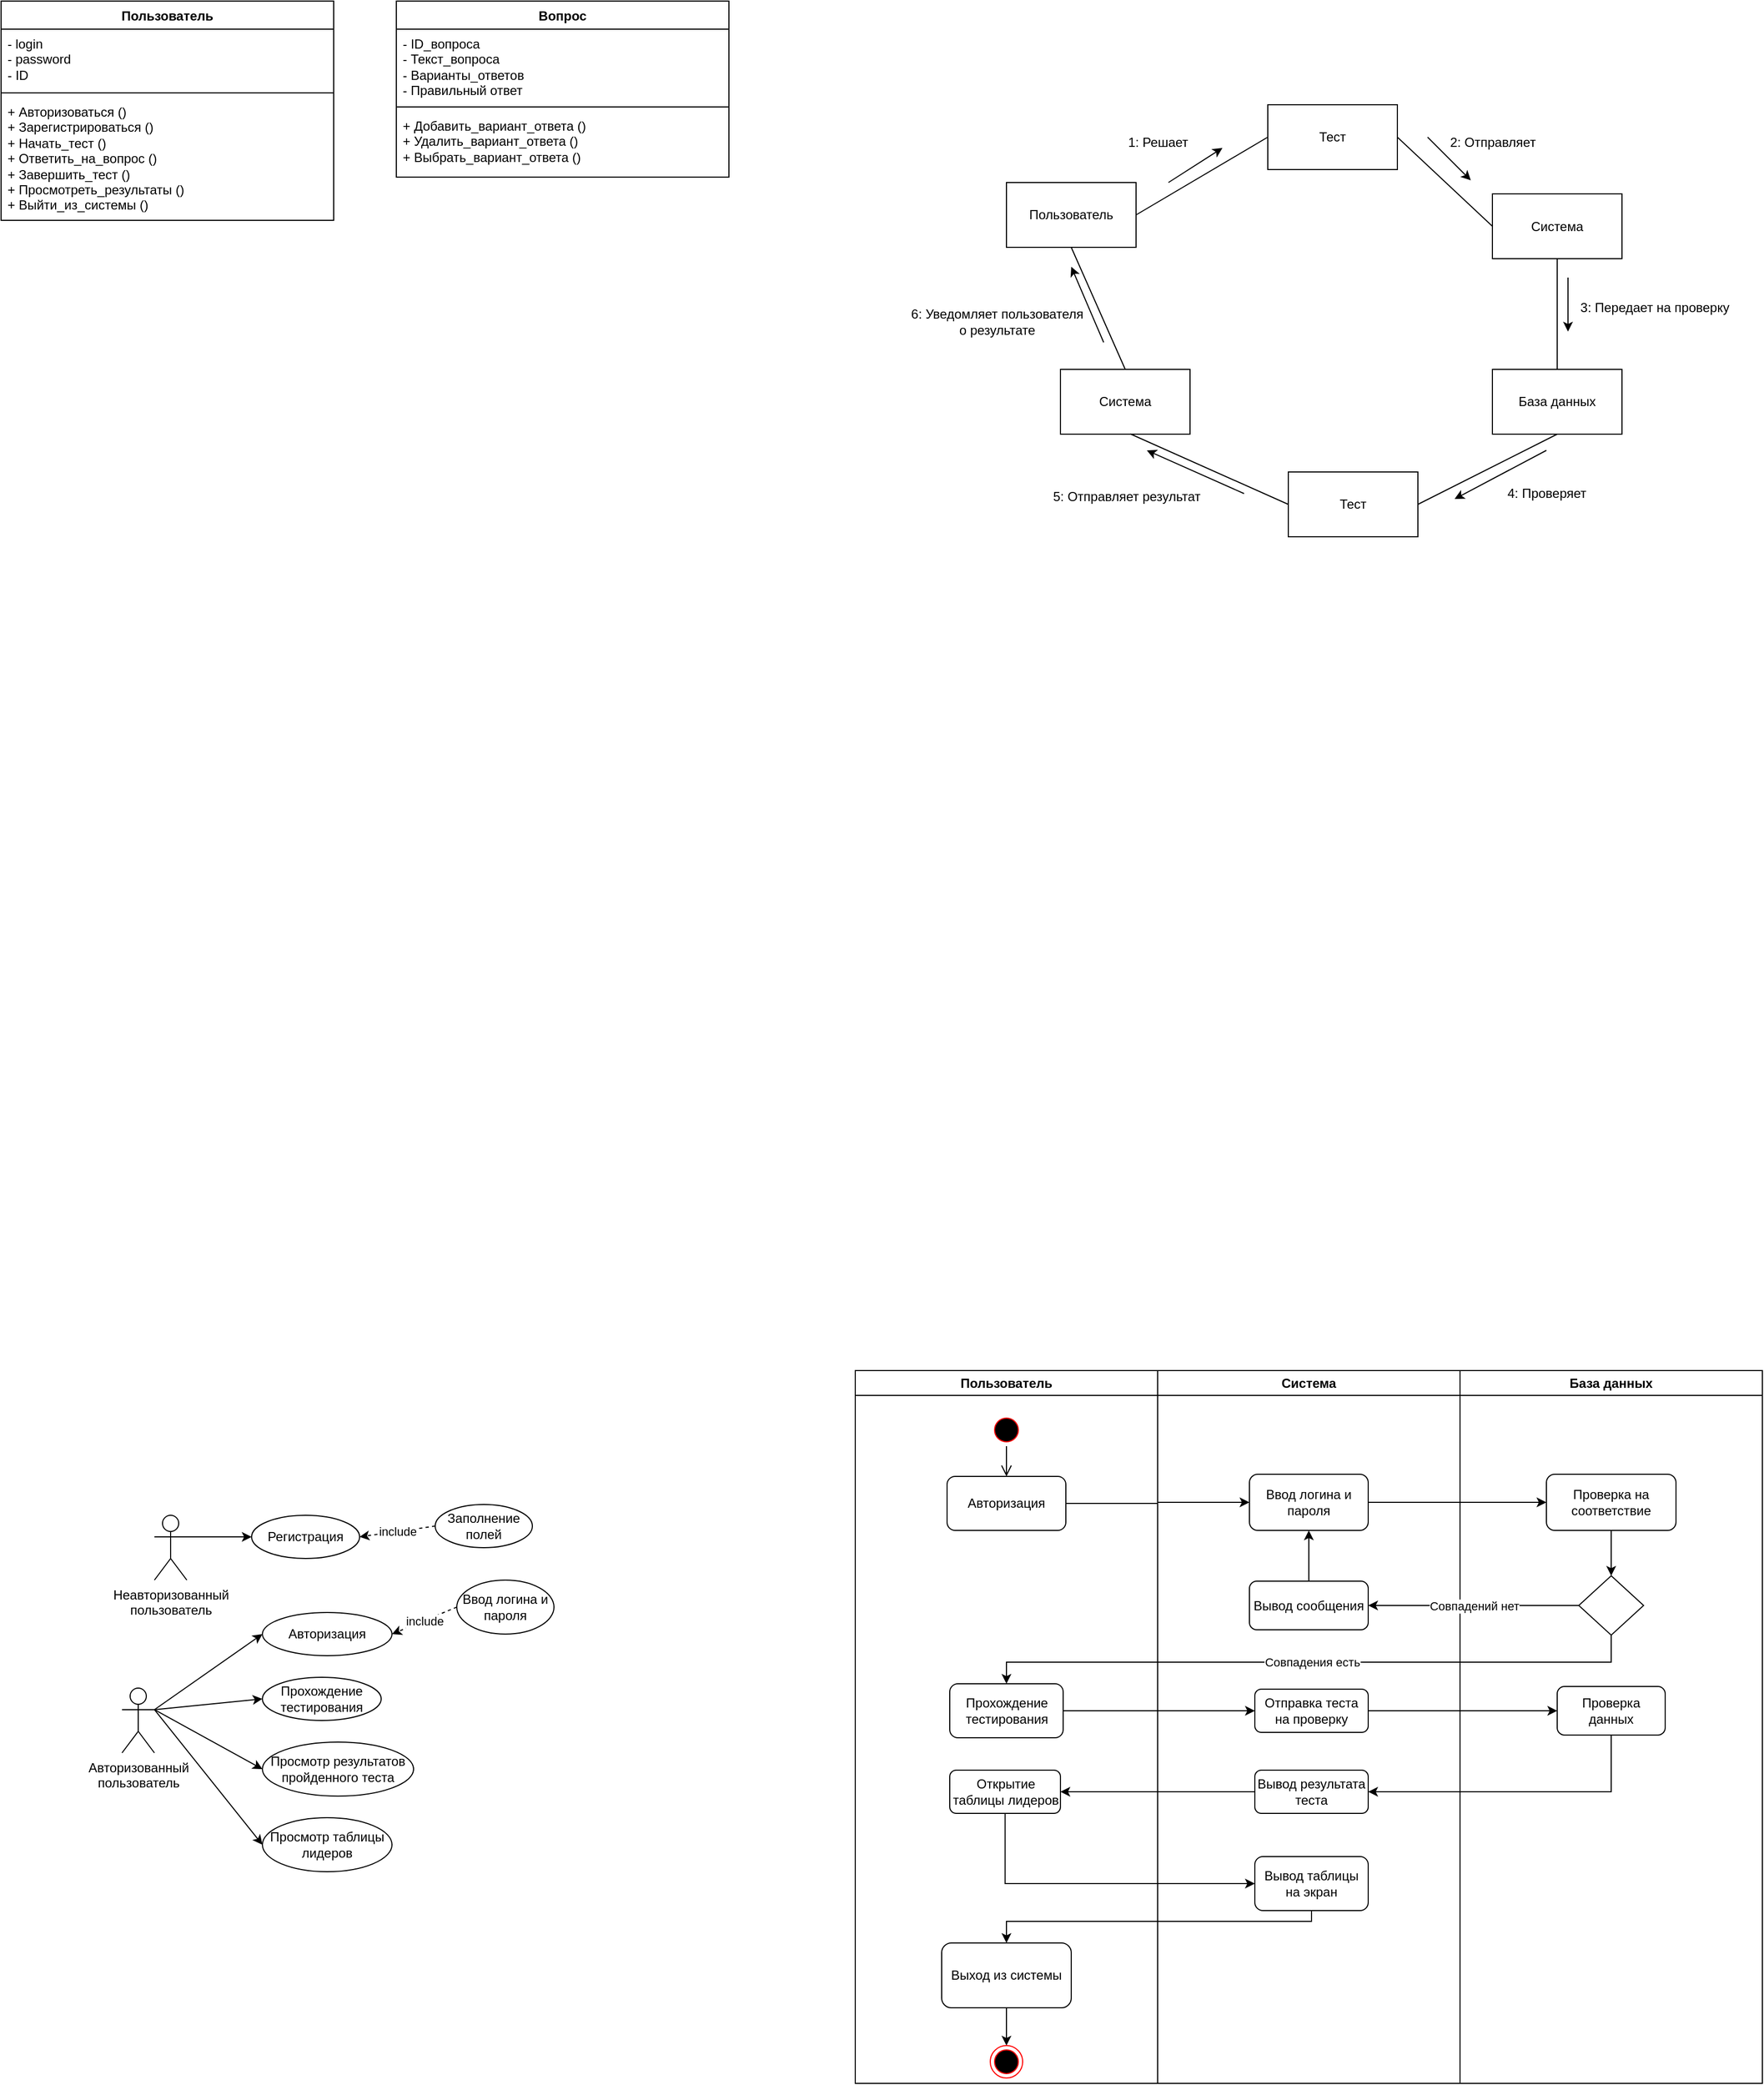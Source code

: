 <mxfile version="26.1.0">
  <diagram name="Страница — 1" id="YVIn6Rrw_dK8ASXMHT1D">
    <mxGraphModel dx="1306" dy="1803" grid="0" gridSize="10" guides="1" tooltips="1" connect="1" arrows="1" fold="1" page="1" pageScale="1" pageWidth="827" pageHeight="1169" math="0" shadow="0">
      <root>
        <mxCell id="0" />
        <mxCell id="1" parent="0" />
        <mxCell id="14NZOn9xJIZSvei-lq5d-1" value="Авторизованный&lt;div&gt;пользователь&lt;/div&gt;" style="shape=umlActor;verticalLabelPosition=bottom;verticalAlign=top;html=1;outlineConnect=0;" vertex="1" parent="1">
          <mxGeometry x="130" y="420" width="30" height="60" as="geometry" />
        </mxCell>
        <mxCell id="14NZOn9xJIZSvei-lq5d-3" value="Неавторизованный&lt;div&gt;пользователь&lt;/div&gt;" style="shape=umlActor;verticalLabelPosition=bottom;verticalAlign=top;html=1;outlineConnect=0;" vertex="1" parent="1">
          <mxGeometry x="160" y="260" width="30" height="60" as="geometry" />
        </mxCell>
        <mxCell id="14NZOn9xJIZSvei-lq5d-4" value="Регистрация" style="ellipse;whiteSpace=wrap;html=1;" vertex="1" parent="1">
          <mxGeometry x="250" y="260" width="100" height="40" as="geometry" />
        </mxCell>
        <mxCell id="14NZOn9xJIZSvei-lq5d-6" value="" style="endArrow=classic;html=1;rounded=0;exitX=1;exitY=0.333;exitDx=0;exitDy=0;exitPerimeter=0;entryX=0;entryY=0.5;entryDx=0;entryDy=0;" edge="1" parent="1" source="14NZOn9xJIZSvei-lq5d-3" target="14NZOn9xJIZSvei-lq5d-4">
          <mxGeometry width="50" height="50" relative="1" as="geometry">
            <mxPoint x="370" y="430" as="sourcePoint" />
            <mxPoint x="420" y="380" as="targetPoint" />
          </mxGeometry>
        </mxCell>
        <mxCell id="14NZOn9xJIZSvei-lq5d-9" value="Прохождение тестирования" style="ellipse;whiteSpace=wrap;html=1;" vertex="1" parent="1">
          <mxGeometry x="260" y="410" width="110" height="40" as="geometry" />
        </mxCell>
        <mxCell id="14NZOn9xJIZSvei-lq5d-10" value="" style="endArrow=classic;html=1;rounded=0;exitX=1;exitY=0.333;exitDx=0;exitDy=0;exitPerimeter=0;entryX=0;entryY=0.5;entryDx=0;entryDy=0;" edge="1" parent="1" source="14NZOn9xJIZSvei-lq5d-1" target="14NZOn9xJIZSvei-lq5d-9">
          <mxGeometry width="50" height="50" relative="1" as="geometry">
            <mxPoint x="370" y="430" as="sourcePoint" />
            <mxPoint x="420" y="380" as="targetPoint" />
          </mxGeometry>
        </mxCell>
        <mxCell id="14NZOn9xJIZSvei-lq5d-11" value="Просмотр таблицы лидеров" style="ellipse;whiteSpace=wrap;html=1;" vertex="1" parent="1">
          <mxGeometry x="260" y="540" width="120" height="50" as="geometry" />
        </mxCell>
        <mxCell id="14NZOn9xJIZSvei-lq5d-12" value="" style="endArrow=classic;html=1;rounded=0;exitX=1;exitY=0.333;exitDx=0;exitDy=0;exitPerimeter=0;entryX=0;entryY=0.5;entryDx=0;entryDy=0;" edge="1" parent="1" source="14NZOn9xJIZSvei-lq5d-1" target="14NZOn9xJIZSvei-lq5d-11">
          <mxGeometry width="50" height="50" relative="1" as="geometry">
            <mxPoint x="370" y="430" as="sourcePoint" />
            <mxPoint x="420" y="380" as="targetPoint" />
          </mxGeometry>
        </mxCell>
        <mxCell id="14NZOn9xJIZSvei-lq5d-13" value="Просмотр результатов пройденного теста" style="ellipse;whiteSpace=wrap;html=1;" vertex="1" parent="1">
          <mxGeometry x="260" y="470" width="140" height="50" as="geometry" />
        </mxCell>
        <mxCell id="14NZOn9xJIZSvei-lq5d-14" value="" style="endArrow=classic;html=1;rounded=0;exitX=1;exitY=0.333;exitDx=0;exitDy=0;exitPerimeter=0;entryX=0;entryY=0.5;entryDx=0;entryDy=0;" edge="1" parent="1" source="14NZOn9xJIZSvei-lq5d-1" target="14NZOn9xJIZSvei-lq5d-13">
          <mxGeometry width="50" height="50" relative="1" as="geometry">
            <mxPoint x="370" y="430" as="sourcePoint" />
            <mxPoint x="420" y="380" as="targetPoint" />
          </mxGeometry>
        </mxCell>
        <mxCell id="14NZOn9xJIZSvei-lq5d-15" value="Авторизация" style="ellipse;whiteSpace=wrap;html=1;" vertex="1" parent="1">
          <mxGeometry x="260" y="350" width="120" height="40" as="geometry" />
        </mxCell>
        <mxCell id="14NZOn9xJIZSvei-lq5d-16" value="" style="endArrow=classic;html=1;rounded=0;exitX=1;exitY=0.333;exitDx=0;exitDy=0;exitPerimeter=0;entryX=0;entryY=0.5;entryDx=0;entryDy=0;" edge="1" parent="1" source="14NZOn9xJIZSvei-lq5d-1" target="14NZOn9xJIZSvei-lq5d-15">
          <mxGeometry width="50" height="50" relative="1" as="geometry">
            <mxPoint x="310" y="420" as="sourcePoint" />
            <mxPoint x="360" y="370" as="targetPoint" />
          </mxGeometry>
        </mxCell>
        <mxCell id="14NZOn9xJIZSvei-lq5d-17" value="include" style="endArrow=classic;html=1;rounded=0;entryX=1;entryY=0.5;entryDx=0;entryDy=0;exitX=0;exitY=0.5;exitDx=0;exitDy=0;dashed=1;" edge="1" parent="1" source="14NZOn9xJIZSvei-lq5d-18" target="14NZOn9xJIZSvei-lq5d-4">
          <mxGeometry width="50" height="50" relative="1" as="geometry">
            <mxPoint x="310" y="420" as="sourcePoint" />
            <mxPoint x="360" y="370" as="targetPoint" />
          </mxGeometry>
        </mxCell>
        <mxCell id="14NZOn9xJIZSvei-lq5d-18" value="Заполнение полей" style="ellipse;whiteSpace=wrap;html=1;" vertex="1" parent="1">
          <mxGeometry x="420" y="250" width="90" height="40" as="geometry" />
        </mxCell>
        <mxCell id="14NZOn9xJIZSvei-lq5d-19" value="include" style="endArrow=classic;html=1;rounded=0;entryX=1;entryY=0.5;entryDx=0;entryDy=0;exitX=0;exitY=0.5;exitDx=0;exitDy=0;dashed=1;" edge="1" parent="1" source="14NZOn9xJIZSvei-lq5d-20" target="14NZOn9xJIZSvei-lq5d-15">
          <mxGeometry width="50" height="50" relative="1" as="geometry">
            <mxPoint x="240" y="420" as="sourcePoint" />
            <mxPoint x="290" y="370" as="targetPoint" />
          </mxGeometry>
        </mxCell>
        <mxCell id="14NZOn9xJIZSvei-lq5d-20" value="Ввод логина и пароля" style="ellipse;whiteSpace=wrap;html=1;" vertex="1" parent="1">
          <mxGeometry x="440" y="320" width="90" height="50" as="geometry" />
        </mxCell>
        <mxCell id="14NZOn9xJIZSvei-lq5d-21" value="Пользователь" style="swimlane;whiteSpace=wrap" vertex="1" parent="1">
          <mxGeometry x="809" y="126" width="280" height="660" as="geometry" />
        </mxCell>
        <mxCell id="14NZOn9xJIZSvei-lq5d-22" value="" style="ellipse;html=1;shape=startState;fillColor=#000000;strokeColor=#ff0000;" vertex="1" parent="14NZOn9xJIZSvei-lq5d-21">
          <mxGeometry x="125" y="40" width="30" height="30" as="geometry" />
        </mxCell>
        <mxCell id="14NZOn9xJIZSvei-lq5d-23" value="" style="edgeStyle=orthogonalEdgeStyle;html=1;verticalAlign=bottom;endArrow=open;endSize=8;strokeColor=#000000;rounded=0;" edge="1" parent="14NZOn9xJIZSvei-lq5d-21" source="14NZOn9xJIZSvei-lq5d-22">
          <mxGeometry relative="1" as="geometry">
            <mxPoint x="140" y="98" as="targetPoint" />
          </mxGeometry>
        </mxCell>
        <mxCell id="14NZOn9xJIZSvei-lq5d-24" value="Авторизация" style="html=1;whiteSpace=wrap;rounded=1;" vertex="1" parent="14NZOn9xJIZSvei-lq5d-21">
          <mxGeometry x="85" y="98" width="110" height="50" as="geometry" />
        </mxCell>
        <mxCell id="14NZOn9xJIZSvei-lq5d-28" style="edgeStyle=orthogonalEdgeStyle;rounded=0;orthogonalLoop=1;jettySize=auto;html=1;entryX=0.5;entryY=0;entryDx=0;entryDy=0;" edge="1" parent="14NZOn9xJIZSvei-lq5d-21" source="14NZOn9xJIZSvei-lq5d-29" target="14NZOn9xJIZSvei-lq5d-30">
          <mxGeometry relative="1" as="geometry" />
        </mxCell>
        <mxCell id="14NZOn9xJIZSvei-lq5d-29" value="Выход из системы" style="whiteSpace=wrap;html=1;rounded=1;" vertex="1" parent="14NZOn9xJIZSvei-lq5d-21">
          <mxGeometry x="80" y="530" width="120" height="60" as="geometry" />
        </mxCell>
        <mxCell id="14NZOn9xJIZSvei-lq5d-30" value="" style="ellipse;html=1;shape=endState;fillColor=#000000;strokeColor=#ff0000;" vertex="1" parent="14NZOn9xJIZSvei-lq5d-21">
          <mxGeometry x="125" y="625" width="30" height="30" as="geometry" />
        </mxCell>
        <mxCell id="14NZOn9xJIZSvei-lq5d-62" value="Прохождение тестирования" style="rounded=1;whiteSpace=wrap;html=1;" vertex="1" parent="14NZOn9xJIZSvei-lq5d-21">
          <mxGeometry x="87.5" y="290" width="105" height="50" as="geometry" />
        </mxCell>
        <mxCell id="14NZOn9xJIZSvei-lq5d-71" value="Открытие таблицы лидеров" style="rounded=1;whiteSpace=wrap;html=1;" vertex="1" parent="14NZOn9xJIZSvei-lq5d-21">
          <mxGeometry x="87.5" y="370" width="102.5" height="40" as="geometry" />
        </mxCell>
        <mxCell id="14NZOn9xJIZSvei-lq5d-31" value="Система" style="swimlane;whiteSpace=wrap" vertex="1" parent="1">
          <mxGeometry x="1089" y="126" width="280" height="660" as="geometry" />
        </mxCell>
        <mxCell id="14NZOn9xJIZSvei-lq5d-53" value="Ввод логина и пароля" style="whiteSpace=wrap;html=1;rounded=1;" vertex="1" parent="14NZOn9xJIZSvei-lq5d-31">
          <mxGeometry x="85" y="96" width="110" height="52" as="geometry" />
        </mxCell>
        <mxCell id="14NZOn9xJIZSvei-lq5d-61" style="edgeStyle=orthogonalEdgeStyle;rounded=0;orthogonalLoop=1;jettySize=auto;html=1;entryX=0.5;entryY=1;entryDx=0;entryDy=0;" edge="1" parent="14NZOn9xJIZSvei-lq5d-31" source="14NZOn9xJIZSvei-lq5d-60" target="14NZOn9xJIZSvei-lq5d-53">
          <mxGeometry relative="1" as="geometry" />
        </mxCell>
        <mxCell id="14NZOn9xJIZSvei-lq5d-60" value="Вывод сообщения" style="rounded=1;whiteSpace=wrap;html=1;" vertex="1" parent="14NZOn9xJIZSvei-lq5d-31">
          <mxGeometry x="85" y="195" width="110" height="45" as="geometry" />
        </mxCell>
        <mxCell id="14NZOn9xJIZSvei-lq5d-65" value="Отправка теста на проверку" style="rounded=1;whiteSpace=wrap;html=1;" vertex="1" parent="14NZOn9xJIZSvei-lq5d-31">
          <mxGeometry x="90" y="295" width="105" height="40" as="geometry" />
        </mxCell>
        <mxCell id="14NZOn9xJIZSvei-lq5d-68" value="Вывод результата теста" style="rounded=1;whiteSpace=wrap;html=1;" vertex="1" parent="14NZOn9xJIZSvei-lq5d-31">
          <mxGeometry x="90" y="370" width="105" height="40" as="geometry" />
        </mxCell>
        <mxCell id="14NZOn9xJIZSvei-lq5d-72" value="Вывод таблицы на экран" style="rounded=1;whiteSpace=wrap;html=1;" vertex="1" parent="14NZOn9xJIZSvei-lq5d-31">
          <mxGeometry x="90" y="450" width="105" height="50" as="geometry" />
        </mxCell>
        <mxCell id="14NZOn9xJIZSvei-lq5d-37" value="База данных" style="swimlane;whiteSpace=wrap" vertex="1" parent="1">
          <mxGeometry x="1369" y="126" width="280" height="660" as="geometry" />
        </mxCell>
        <mxCell id="14NZOn9xJIZSvei-lq5d-58" style="edgeStyle=orthogonalEdgeStyle;rounded=0;orthogonalLoop=1;jettySize=auto;html=1;entryX=0.5;entryY=0;entryDx=0;entryDy=0;" edge="1" parent="14NZOn9xJIZSvei-lq5d-37" source="14NZOn9xJIZSvei-lq5d-55" target="14NZOn9xJIZSvei-lq5d-57">
          <mxGeometry relative="1" as="geometry" />
        </mxCell>
        <mxCell id="14NZOn9xJIZSvei-lq5d-55" value="Проверка на соответствие" style="whiteSpace=wrap;html=1;rounded=1;" vertex="1" parent="14NZOn9xJIZSvei-lq5d-37">
          <mxGeometry x="80" y="96" width="120" height="52" as="geometry" />
        </mxCell>
        <mxCell id="14NZOn9xJIZSvei-lq5d-57" value="" style="rhombus;whiteSpace=wrap;html=1;" vertex="1" parent="14NZOn9xJIZSvei-lq5d-37">
          <mxGeometry x="110" y="190" width="60" height="55" as="geometry" />
        </mxCell>
        <mxCell id="14NZOn9xJIZSvei-lq5d-67" value="Проверка данных" style="rounded=1;whiteSpace=wrap;html=1;" vertex="1" parent="14NZOn9xJIZSvei-lq5d-37">
          <mxGeometry x="90" y="292.5" width="100" height="45" as="geometry" />
        </mxCell>
        <mxCell id="14NZOn9xJIZSvei-lq5d-54" value="" style="edgeStyle=orthogonalEdgeStyle;rounded=0;orthogonalLoop=1;jettySize=auto;html=1;" edge="1" parent="1" source="14NZOn9xJIZSvei-lq5d-24" target="14NZOn9xJIZSvei-lq5d-53">
          <mxGeometry relative="1" as="geometry" />
        </mxCell>
        <mxCell id="14NZOn9xJIZSvei-lq5d-56" value="" style="edgeStyle=orthogonalEdgeStyle;rounded=0;orthogonalLoop=1;jettySize=auto;html=1;" edge="1" parent="1" source="14NZOn9xJIZSvei-lq5d-53" target="14NZOn9xJIZSvei-lq5d-55">
          <mxGeometry relative="1" as="geometry" />
        </mxCell>
        <mxCell id="14NZOn9xJIZSvei-lq5d-59" value="Совпадений нет" style="edgeStyle=orthogonalEdgeStyle;rounded=0;orthogonalLoop=1;jettySize=auto;html=1;" edge="1" parent="1" source="14NZOn9xJIZSvei-lq5d-57" target="14NZOn9xJIZSvei-lq5d-60">
          <mxGeometry relative="1" as="geometry">
            <mxPoint x="1279" y="343.5" as="targetPoint" />
          </mxGeometry>
        </mxCell>
        <mxCell id="14NZOn9xJIZSvei-lq5d-63" value="Совпадения есть" style="edgeStyle=orthogonalEdgeStyle;rounded=0;orthogonalLoop=1;jettySize=auto;html=1;entryX=0.5;entryY=0;entryDx=0;entryDy=0;" edge="1" parent="1" source="14NZOn9xJIZSvei-lq5d-57" target="14NZOn9xJIZSvei-lq5d-62">
          <mxGeometry relative="1" as="geometry">
            <Array as="points">
              <mxPoint x="1509" y="396" />
              <mxPoint x="949" y="396" />
            </Array>
          </mxGeometry>
        </mxCell>
        <mxCell id="14NZOn9xJIZSvei-lq5d-64" style="edgeStyle=orthogonalEdgeStyle;rounded=0;orthogonalLoop=1;jettySize=auto;html=1;" edge="1" parent="1" source="14NZOn9xJIZSvei-lq5d-62" target="14NZOn9xJIZSvei-lq5d-65">
          <mxGeometry relative="1" as="geometry">
            <mxPoint x="1169" y="441" as="targetPoint" />
          </mxGeometry>
        </mxCell>
        <mxCell id="14NZOn9xJIZSvei-lq5d-66" style="edgeStyle=orthogonalEdgeStyle;rounded=0;orthogonalLoop=1;jettySize=auto;html=1;" edge="1" parent="1" source="14NZOn9xJIZSvei-lq5d-65" target="14NZOn9xJIZSvei-lq5d-67">
          <mxGeometry relative="1" as="geometry">
            <mxPoint x="1469" y="441" as="targetPoint" />
          </mxGeometry>
        </mxCell>
        <mxCell id="14NZOn9xJIZSvei-lq5d-69" style="edgeStyle=orthogonalEdgeStyle;rounded=0;orthogonalLoop=1;jettySize=auto;html=1;entryX=1;entryY=0.5;entryDx=0;entryDy=0;" edge="1" parent="1" source="14NZOn9xJIZSvei-lq5d-67" target="14NZOn9xJIZSvei-lq5d-68">
          <mxGeometry relative="1" as="geometry">
            <Array as="points">
              <mxPoint x="1509" y="516" />
            </Array>
          </mxGeometry>
        </mxCell>
        <mxCell id="14NZOn9xJIZSvei-lq5d-70" style="edgeStyle=orthogonalEdgeStyle;rounded=0;orthogonalLoop=1;jettySize=auto;html=1;" edge="1" parent="1" source="14NZOn9xJIZSvei-lq5d-68" target="14NZOn9xJIZSvei-lq5d-71">
          <mxGeometry relative="1" as="geometry">
            <mxPoint x="999" y="516" as="targetPoint" />
          </mxGeometry>
        </mxCell>
        <mxCell id="14NZOn9xJIZSvei-lq5d-73" style="edgeStyle=orthogonalEdgeStyle;rounded=0;orthogonalLoop=1;jettySize=auto;html=1;entryX=0;entryY=0.5;entryDx=0;entryDy=0;" edge="1" parent="1" source="14NZOn9xJIZSvei-lq5d-71" target="14NZOn9xJIZSvei-lq5d-72">
          <mxGeometry relative="1" as="geometry">
            <Array as="points">
              <mxPoint x="948" y="601" />
            </Array>
          </mxGeometry>
        </mxCell>
        <mxCell id="14NZOn9xJIZSvei-lq5d-74" style="edgeStyle=orthogonalEdgeStyle;rounded=0;orthogonalLoop=1;jettySize=auto;html=1;entryX=0.5;entryY=0;entryDx=0;entryDy=0;" edge="1" parent="1" source="14NZOn9xJIZSvei-lq5d-72" target="14NZOn9xJIZSvei-lq5d-29">
          <mxGeometry relative="1" as="geometry">
            <Array as="points">
              <mxPoint x="1231" y="636" />
              <mxPoint x="949" y="636" />
            </Array>
          </mxGeometry>
        </mxCell>
        <mxCell id="14NZOn9xJIZSvei-lq5d-79" value="Пользователь" style="swimlane;fontStyle=1;align=center;verticalAlign=top;childLayout=stackLayout;horizontal=1;startSize=26;horizontalStack=0;resizeParent=1;resizeParentMax=0;resizeLast=0;collapsible=1;marginBottom=0;whiteSpace=wrap;html=1;" vertex="1" parent="1">
          <mxGeometry x="18" y="-1142" width="308" height="203" as="geometry" />
        </mxCell>
        <mxCell id="14NZOn9xJIZSvei-lq5d-80" value="- login&lt;div&gt;- password&lt;/div&gt;&lt;div&gt;- ID&lt;/div&gt;&lt;div&gt;&lt;br&gt;&lt;/div&gt;" style="text;strokeColor=none;fillColor=none;align=left;verticalAlign=top;spacingLeft=4;spacingRight=4;overflow=hidden;rotatable=0;points=[[0,0.5],[1,0.5]];portConstraint=eastwest;whiteSpace=wrap;html=1;" vertex="1" parent="14NZOn9xJIZSvei-lq5d-79">
          <mxGeometry y="26" width="308" height="55" as="geometry" />
        </mxCell>
        <mxCell id="14NZOn9xJIZSvei-lq5d-81" value="" style="line;strokeWidth=1;fillColor=none;align=left;verticalAlign=middle;spacingTop=-1;spacingLeft=3;spacingRight=3;rotatable=0;labelPosition=right;points=[];portConstraint=eastwest;strokeColor=inherit;" vertex="1" parent="14NZOn9xJIZSvei-lq5d-79">
          <mxGeometry y="81" width="308" height="8" as="geometry" />
        </mxCell>
        <mxCell id="14NZOn9xJIZSvei-lq5d-82" value="+ Авторизоваться ()&lt;div&gt;+ Зарегистрироваться ()&lt;/div&gt;&lt;div&gt;+ Начать_тест ()&lt;/div&gt;&lt;div&gt;+ Ответить_на_вопрос ()&lt;/div&gt;&lt;div&gt;+ Завершить_тест ()&lt;/div&gt;&lt;div&gt;+ Просмотреть_результаты ()&lt;/div&gt;&lt;div&gt;+ Выйти_из_системы ()&lt;/div&gt;" style="text;strokeColor=none;fillColor=none;align=left;verticalAlign=top;spacingLeft=4;spacingRight=4;overflow=hidden;rotatable=0;points=[[0,0.5],[1,0.5]];portConstraint=eastwest;whiteSpace=wrap;html=1;" vertex="1" parent="14NZOn9xJIZSvei-lq5d-79">
          <mxGeometry y="89" width="308" height="114" as="geometry" />
        </mxCell>
        <mxCell id="14NZOn9xJIZSvei-lq5d-88" value="Вопрос" style="swimlane;fontStyle=1;align=center;verticalAlign=top;childLayout=stackLayout;horizontal=1;startSize=26;horizontalStack=0;resizeParent=1;resizeParentMax=0;resizeLast=0;collapsible=1;marginBottom=0;whiteSpace=wrap;html=1;" vertex="1" parent="1">
          <mxGeometry x="384" y="-1142" width="308" height="163" as="geometry" />
        </mxCell>
        <mxCell id="14NZOn9xJIZSvei-lq5d-89" value="&lt;div&gt;- ID_вопроса&lt;/div&gt;&lt;div&gt;- Текст_вопроса&lt;/div&gt;&lt;div&gt;- Варианты_ответов&lt;/div&gt;&lt;div&gt;- Правильный ответ&lt;/div&gt;" style="text;strokeColor=none;fillColor=none;align=left;verticalAlign=top;spacingLeft=4;spacingRight=4;overflow=hidden;rotatable=0;points=[[0,0.5],[1,0.5]];portConstraint=eastwest;whiteSpace=wrap;html=1;" vertex="1" parent="14NZOn9xJIZSvei-lq5d-88">
          <mxGeometry y="26" width="308" height="68" as="geometry" />
        </mxCell>
        <mxCell id="14NZOn9xJIZSvei-lq5d-90" value="" style="line;strokeWidth=1;fillColor=none;align=left;verticalAlign=middle;spacingTop=-1;spacingLeft=3;spacingRight=3;rotatable=0;labelPosition=right;points=[];portConstraint=eastwest;strokeColor=inherit;" vertex="1" parent="14NZOn9xJIZSvei-lq5d-88">
          <mxGeometry y="94" width="308" height="8" as="geometry" />
        </mxCell>
        <mxCell id="14NZOn9xJIZSvei-lq5d-91" value="+ Добавить_вариант_ответа ()&lt;div&gt;+ Удалить_вариант_ответа ()&lt;/div&gt;&lt;div&gt;+ Выбрать_вариант_ответа ()&lt;/div&gt;" style="text;strokeColor=none;fillColor=none;align=left;verticalAlign=top;spacingLeft=4;spacingRight=4;overflow=hidden;rotatable=0;points=[[0,0.5],[1,0.5]];portConstraint=eastwest;whiteSpace=wrap;html=1;" vertex="1" parent="14NZOn9xJIZSvei-lq5d-88">
          <mxGeometry y="102" width="308" height="61" as="geometry" />
        </mxCell>
        <mxCell id="14NZOn9xJIZSvei-lq5d-92" value="Пользователь" style="rounded=0;whiteSpace=wrap;html=1;" vertex="1" parent="1">
          <mxGeometry x="949" y="-974" width="120" height="60" as="geometry" />
        </mxCell>
        <mxCell id="14NZOn9xJIZSvei-lq5d-93" value="" style="endArrow=none;html=1;rounded=0;exitX=1;exitY=0.5;exitDx=0;exitDy=0;entryX=0;entryY=0.5;entryDx=0;entryDy=0;" edge="1" parent="1" source="14NZOn9xJIZSvei-lq5d-92" target="14NZOn9xJIZSvei-lq5d-94">
          <mxGeometry width="50" height="50" relative="1" as="geometry">
            <mxPoint x="1109" y="-936" as="sourcePoint" />
            <mxPoint x="1179" y="-1016" as="targetPoint" />
          </mxGeometry>
        </mxCell>
        <mxCell id="14NZOn9xJIZSvei-lq5d-94" value="Тест" style="rounded=0;whiteSpace=wrap;html=1;" vertex="1" parent="1">
          <mxGeometry x="1191" y="-1046" width="120" height="60" as="geometry" />
        </mxCell>
        <mxCell id="14NZOn9xJIZSvei-lq5d-95" value="" style="endArrow=classic;html=1;rounded=0;" edge="1" parent="1">
          <mxGeometry width="50" height="50" relative="1" as="geometry">
            <mxPoint x="1099" y="-974" as="sourcePoint" />
            <mxPoint x="1149" y="-1006" as="targetPoint" />
          </mxGeometry>
        </mxCell>
        <mxCell id="14NZOn9xJIZSvei-lq5d-96" value="1: Решает" style="text;html=1;align=center;verticalAlign=middle;resizable=0;points=[];autosize=1;strokeColor=none;fillColor=none;" vertex="1" parent="1">
          <mxGeometry x="1052" y="-1024" width="74" height="26" as="geometry" />
        </mxCell>
        <mxCell id="14NZOn9xJIZSvei-lq5d-97" value="Система" style="rounded=0;whiteSpace=wrap;html=1;" vertex="1" parent="1">
          <mxGeometry x="1399" y="-963.5" width="120" height="60" as="geometry" />
        </mxCell>
        <mxCell id="14NZOn9xJIZSvei-lq5d-98" value="" style="endArrow=none;html=1;rounded=0;exitX=1;exitY=0.5;exitDx=0;exitDy=0;entryX=0;entryY=0.5;entryDx=0;entryDy=0;" edge="1" parent="1" source="14NZOn9xJIZSvei-lq5d-94" target="14NZOn9xJIZSvei-lq5d-97">
          <mxGeometry width="50" height="50" relative="1" as="geometry">
            <mxPoint x="1079" y="-934" as="sourcePoint" />
            <mxPoint x="1201" y="-1006" as="targetPoint" />
          </mxGeometry>
        </mxCell>
        <mxCell id="14NZOn9xJIZSvei-lq5d-99" value="" style="endArrow=classic;html=1;rounded=0;" edge="1" parent="1">
          <mxGeometry width="50" height="50" relative="1" as="geometry">
            <mxPoint x="1339" y="-1016" as="sourcePoint" />
            <mxPoint x="1379" y="-976" as="targetPoint" />
          </mxGeometry>
        </mxCell>
        <mxCell id="14NZOn9xJIZSvei-lq5d-100" value="2: Отправляет" style="text;html=1;align=center;verticalAlign=middle;resizable=0;points=[];autosize=1;strokeColor=none;fillColor=none;" vertex="1" parent="1">
          <mxGeometry x="1349" y="-1026" width="100" height="30" as="geometry" />
        </mxCell>
        <mxCell id="14NZOn9xJIZSvei-lq5d-101" value="База данных" style="rounded=0;whiteSpace=wrap;html=1;" vertex="1" parent="1">
          <mxGeometry x="1399" y="-801" width="120" height="60" as="geometry" />
        </mxCell>
        <mxCell id="14NZOn9xJIZSvei-lq5d-102" value="" style="endArrow=none;html=1;rounded=0;exitX=0.5;exitY=1;exitDx=0;exitDy=0;entryX=0.5;entryY=0;entryDx=0;entryDy=0;" edge="1" parent="1" source="14NZOn9xJIZSvei-lq5d-97" target="14NZOn9xJIZSvei-lq5d-101">
          <mxGeometry width="50" height="50" relative="1" as="geometry">
            <mxPoint x="1379" y="-906" as="sourcePoint" />
            <mxPoint x="1429" y="-956" as="targetPoint" />
          </mxGeometry>
        </mxCell>
        <mxCell id="14NZOn9xJIZSvei-lq5d-103" value="" style="endArrow=classic;html=1;rounded=0;" edge="1" parent="1">
          <mxGeometry width="50" height="50" relative="1" as="geometry">
            <mxPoint x="1469" y="-886" as="sourcePoint" />
            <mxPoint x="1469" y="-836" as="targetPoint" />
          </mxGeometry>
        </mxCell>
        <mxCell id="14NZOn9xJIZSvei-lq5d-104" value="3: Передает на проверку" style="text;html=1;align=center;verticalAlign=middle;resizable=0;points=[];autosize=1;strokeColor=none;fillColor=none;" vertex="1" parent="1">
          <mxGeometry x="1469" y="-873.5" width="160" height="30" as="geometry" />
        </mxCell>
        <mxCell id="14NZOn9xJIZSvei-lq5d-105" value="Тест" style="rounded=0;whiteSpace=wrap;html=1;" vertex="1" parent="1">
          <mxGeometry x="1210" y="-706" width="120" height="60" as="geometry" />
        </mxCell>
        <mxCell id="14NZOn9xJIZSvei-lq5d-106" value="" style="endArrow=none;html=1;rounded=0;exitX=1;exitY=0.5;exitDx=0;exitDy=0;entryX=0.5;entryY=1;entryDx=0;entryDy=0;" edge="1" parent="1" source="14NZOn9xJIZSvei-lq5d-105" target="14NZOn9xJIZSvei-lq5d-101">
          <mxGeometry width="50" height="50" relative="1" as="geometry">
            <mxPoint x="1379" y="-776" as="sourcePoint" />
            <mxPoint x="1429" y="-826" as="targetPoint" />
          </mxGeometry>
        </mxCell>
        <mxCell id="14NZOn9xJIZSvei-lq5d-107" value="" style="endArrow=classic;html=1;rounded=0;" edge="1" parent="1">
          <mxGeometry width="50" height="50" relative="1" as="geometry">
            <mxPoint x="1449" y="-726" as="sourcePoint" />
            <mxPoint x="1364" y="-681" as="targetPoint" />
          </mxGeometry>
        </mxCell>
        <mxCell id="14NZOn9xJIZSvei-lq5d-108" value="4: Проверяет" style="text;html=1;align=center;verticalAlign=middle;resizable=0;points=[];autosize=1;strokeColor=none;fillColor=none;" vertex="1" parent="1">
          <mxGeometry x="1399" y="-701" width="100" height="30" as="geometry" />
        </mxCell>
        <mxCell id="14NZOn9xJIZSvei-lq5d-109" value="Система" style="rounded=0;whiteSpace=wrap;html=1;" vertex="1" parent="1">
          <mxGeometry x="999" y="-801" width="120" height="60" as="geometry" />
        </mxCell>
        <mxCell id="14NZOn9xJIZSvei-lq5d-110" value="" style="endArrow=none;html=1;rounded=0;exitX=0.539;exitY=0.996;exitDx=0;exitDy=0;entryX=0;entryY=0.5;entryDx=0;entryDy=0;exitPerimeter=0;" edge="1" parent="1" source="14NZOn9xJIZSvei-lq5d-109" target="14NZOn9xJIZSvei-lq5d-105">
          <mxGeometry width="50" height="50" relative="1" as="geometry">
            <mxPoint x="1249" y="-776" as="sourcePoint" />
            <mxPoint x="1299" y="-826" as="targetPoint" />
          </mxGeometry>
        </mxCell>
        <mxCell id="14NZOn9xJIZSvei-lq5d-111" value="" style="endArrow=classic;html=1;rounded=0;" edge="1" parent="1">
          <mxGeometry width="50" height="50" relative="1" as="geometry">
            <mxPoint x="1169" y="-686" as="sourcePoint" />
            <mxPoint x="1079" y="-726" as="targetPoint" />
          </mxGeometry>
        </mxCell>
        <mxCell id="14NZOn9xJIZSvei-lq5d-112" value="5: Отправляет результат" style="text;html=1;align=center;verticalAlign=middle;resizable=0;points=[];autosize=1;strokeColor=none;fillColor=none;" vertex="1" parent="1">
          <mxGeometry x="982" y="-696.5" width="155" height="26" as="geometry" />
        </mxCell>
        <mxCell id="14NZOn9xJIZSvei-lq5d-113" value="" style="endArrow=none;html=1;rounded=0;exitX=0.5;exitY=0;exitDx=0;exitDy=0;entryX=0.5;entryY=1;entryDx=0;entryDy=0;" edge="1" parent="1" source="14NZOn9xJIZSvei-lq5d-109" target="14NZOn9xJIZSvei-lq5d-92">
          <mxGeometry width="50" height="50" relative="1" as="geometry">
            <mxPoint x="1249" y="-776" as="sourcePoint" />
            <mxPoint x="1299" y="-826" as="targetPoint" />
          </mxGeometry>
        </mxCell>
        <mxCell id="14NZOn9xJIZSvei-lq5d-114" value="6: Уведомляет пользователя&lt;div&gt;о результате&lt;/div&gt;" style="text;html=1;align=center;verticalAlign=middle;resizable=0;points=[];autosize=1;strokeColor=none;fillColor=none;" vertex="1" parent="1">
          <mxGeometry x="851" y="-866" width="177" height="41" as="geometry" />
        </mxCell>
        <mxCell id="14NZOn9xJIZSvei-lq5d-115" value="" style="endArrow=classic;html=1;rounded=0;" edge="1" parent="1">
          <mxGeometry width="50" height="50" relative="1" as="geometry">
            <mxPoint x="1039" y="-826" as="sourcePoint" />
            <mxPoint x="1009" y="-896" as="targetPoint" />
          </mxGeometry>
        </mxCell>
      </root>
    </mxGraphModel>
  </diagram>
</mxfile>
